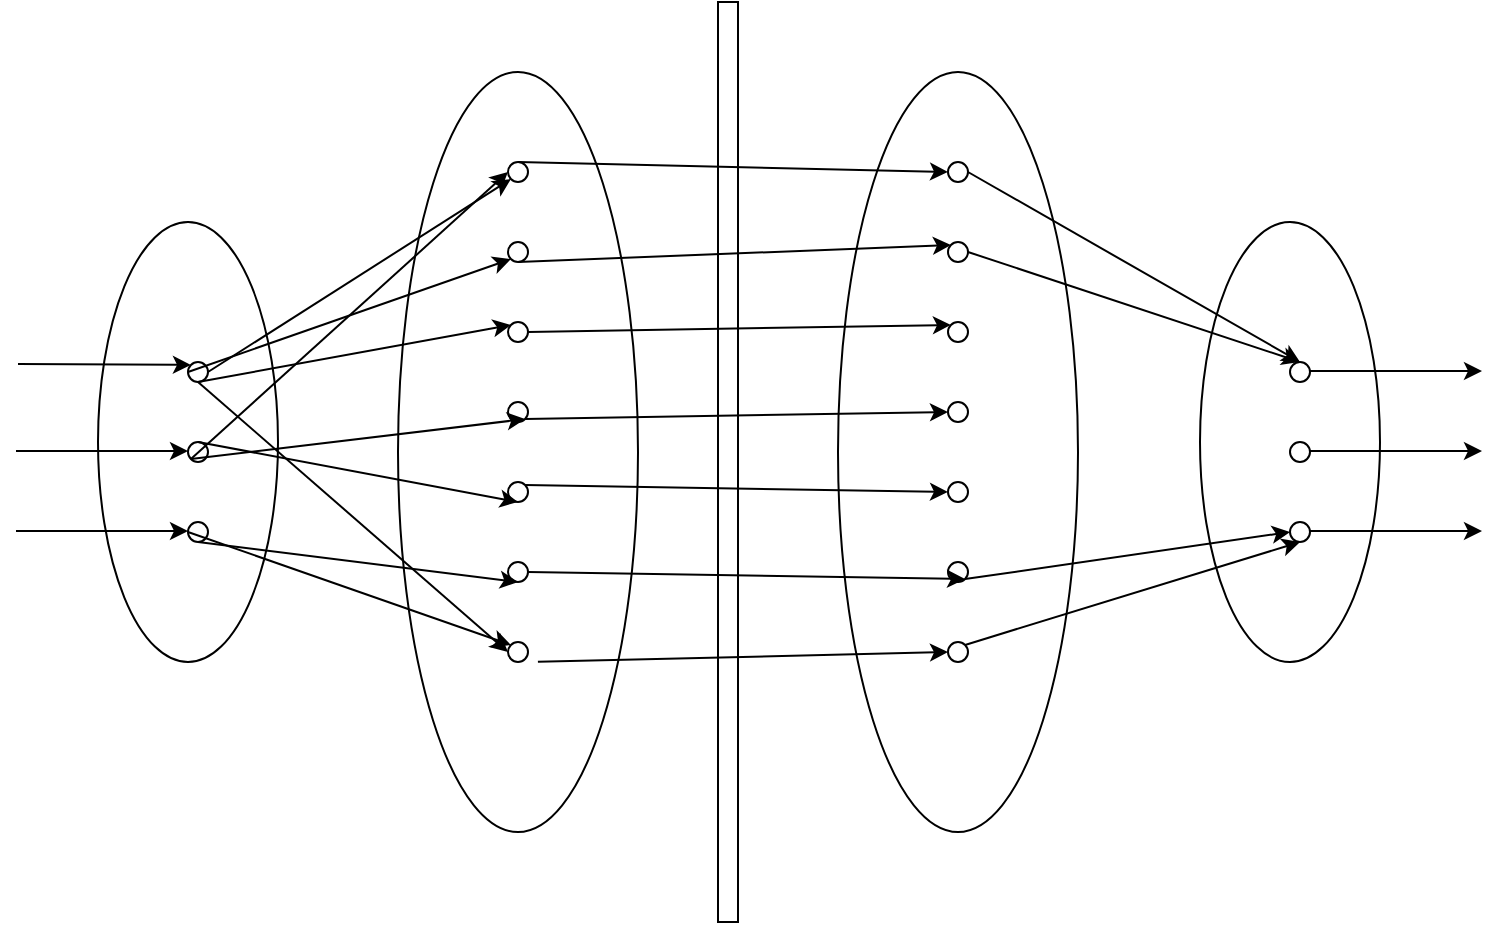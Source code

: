 <mxfile version="26.2.14">
  <diagram name="Page-1" id="Ew_ltg31gPGaPztfmx8g">
    <mxGraphModel dx="1619" dy="908" grid="1" gridSize="10" guides="1" tooltips="1" connect="1" arrows="1" fold="1" page="1" pageScale="1" pageWidth="850" pageHeight="1100" math="0" shadow="0">
      <root>
        <mxCell id="0" />
        <mxCell id="1" parent="0" />
        <mxCell id="ouBpeHVBCJ--FHdpR-fc-1" value="" style="ellipse;whiteSpace=wrap;html=1;" parent="1" vertex="1">
          <mxGeometry x="80" y="310" width="90" height="220" as="geometry" />
        </mxCell>
        <mxCell id="ouBpeHVBCJ--FHdpR-fc-12" value="" style="ellipse;whiteSpace=wrap;html=1;aspect=fixed;" parent="1" vertex="1">
          <mxGeometry x="125" y="380" width="10" height="10" as="geometry" />
        </mxCell>
        <mxCell id="ouBpeHVBCJ--FHdpR-fc-13" value="" style="ellipse;whiteSpace=wrap;html=1;aspect=fixed;" parent="1" vertex="1">
          <mxGeometry x="125" y="420" width="10" height="10" as="geometry" />
        </mxCell>
        <mxCell id="ouBpeHVBCJ--FHdpR-fc-16" value="" style="ellipse;whiteSpace=wrap;html=1;aspect=fixed;" parent="1" vertex="1">
          <mxGeometry x="125" y="460" width="10" height="10" as="geometry" />
        </mxCell>
        <mxCell id="ouBpeHVBCJ--FHdpR-fc-17" value="" style="endArrow=classic;html=1;rounded=0;entryX=0;entryY=0;entryDx=0;entryDy=0;" parent="1" target="ouBpeHVBCJ--FHdpR-fc-12" edge="1">
          <mxGeometry width="50" height="50" relative="1" as="geometry">
            <mxPoint x="40" y="381" as="sourcePoint" />
            <mxPoint x="280" y="460" as="targetPoint" />
          </mxGeometry>
        </mxCell>
        <mxCell id="ouBpeHVBCJ--FHdpR-fc-19" value="" style="endArrow=classic;html=1;rounded=0;entryX=0;entryY=0;entryDx=0;entryDy=0;" parent="1" edge="1">
          <mxGeometry width="50" height="50" relative="1" as="geometry">
            <mxPoint x="39" y="424.5" as="sourcePoint" />
            <mxPoint x="125" y="424.5" as="targetPoint" />
          </mxGeometry>
        </mxCell>
        <mxCell id="ouBpeHVBCJ--FHdpR-fc-21" value="" style="endArrow=classic;html=1;rounded=0;entryX=0;entryY=0;entryDx=0;entryDy=0;" parent="1" edge="1">
          <mxGeometry width="50" height="50" relative="1" as="geometry">
            <mxPoint x="39" y="464.5" as="sourcePoint" />
            <mxPoint x="125" y="464.5" as="targetPoint" />
          </mxGeometry>
        </mxCell>
        <mxCell id="ouBpeHVBCJ--FHdpR-fc-22" value="" style="ellipse;whiteSpace=wrap;html=1;" parent="1" vertex="1">
          <mxGeometry x="631" y="310" width="90" height="220" as="geometry" />
        </mxCell>
        <mxCell id="ouBpeHVBCJ--FHdpR-fc-23" value="" style="ellipse;whiteSpace=wrap;html=1;aspect=fixed;" parent="1" vertex="1">
          <mxGeometry x="676" y="380" width="10" height="10" as="geometry" />
        </mxCell>
        <mxCell id="ouBpeHVBCJ--FHdpR-fc-24" value="" style="ellipse;whiteSpace=wrap;html=1;aspect=fixed;" parent="1" vertex="1">
          <mxGeometry x="676" y="420" width="10" height="10" as="geometry" />
        </mxCell>
        <mxCell id="ouBpeHVBCJ--FHdpR-fc-25" value="" style="ellipse;whiteSpace=wrap;html=1;aspect=fixed;" parent="1" vertex="1">
          <mxGeometry x="676" y="460" width="10" height="10" as="geometry" />
        </mxCell>
        <mxCell id="ouBpeHVBCJ--FHdpR-fc-27" value="" style="endArrow=classic;html=1;rounded=0;entryX=0;entryY=0;entryDx=0;entryDy=0;" parent="1" edge="1">
          <mxGeometry width="50" height="50" relative="1" as="geometry">
            <mxPoint x="686" y="384.5" as="sourcePoint" />
            <mxPoint x="772" y="384.5" as="targetPoint" />
          </mxGeometry>
        </mxCell>
        <mxCell id="ouBpeHVBCJ--FHdpR-fc-28" value="" style="endArrow=classic;html=1;rounded=0;entryX=0;entryY=0;entryDx=0;entryDy=0;" parent="1" edge="1">
          <mxGeometry width="50" height="50" relative="1" as="geometry">
            <mxPoint x="686" y="464.5" as="sourcePoint" />
            <mxPoint x="772" y="464.5" as="targetPoint" />
          </mxGeometry>
        </mxCell>
        <mxCell id="ouBpeHVBCJ--FHdpR-fc-29" value="" style="endArrow=classic;html=1;rounded=0;entryX=0;entryY=0;entryDx=0;entryDy=0;" parent="1" edge="1">
          <mxGeometry width="50" height="50" relative="1" as="geometry">
            <mxPoint x="686" y="424.5" as="sourcePoint" />
            <mxPoint x="772" y="424.5" as="targetPoint" />
          </mxGeometry>
        </mxCell>
        <mxCell id="ouBpeHVBCJ--FHdpR-fc-30" value="" style="ellipse;whiteSpace=wrap;html=1;" parent="1" vertex="1">
          <mxGeometry x="230" y="235" width="120" height="380" as="geometry" />
        </mxCell>
        <mxCell id="ouBpeHVBCJ--FHdpR-fc-32" value="" style="ellipse;whiteSpace=wrap;html=1;aspect=fixed;" parent="1" vertex="1">
          <mxGeometry x="285" y="280" width="10" height="10" as="geometry" />
        </mxCell>
        <mxCell id="ouBpeHVBCJ--FHdpR-fc-33" value="" style="ellipse;whiteSpace=wrap;html=1;aspect=fixed;" parent="1" vertex="1">
          <mxGeometry x="285" y="320" width="10" height="10" as="geometry" />
        </mxCell>
        <mxCell id="ouBpeHVBCJ--FHdpR-fc-34" value="" style="ellipse;whiteSpace=wrap;html=1;aspect=fixed;" parent="1" vertex="1">
          <mxGeometry x="285" y="360" width="10" height="10" as="geometry" />
        </mxCell>
        <mxCell id="ouBpeHVBCJ--FHdpR-fc-35" value="" style="ellipse;whiteSpace=wrap;html=1;aspect=fixed;" parent="1" vertex="1">
          <mxGeometry x="285" y="440" width="10" height="10" as="geometry" />
        </mxCell>
        <mxCell id="ouBpeHVBCJ--FHdpR-fc-36" value="" style="ellipse;whiteSpace=wrap;html=1;aspect=fixed;" parent="1" vertex="1">
          <mxGeometry x="285" y="400" width="10" height="10" as="geometry" />
        </mxCell>
        <mxCell id="ouBpeHVBCJ--FHdpR-fc-37" value="" style="ellipse;whiteSpace=wrap;html=1;aspect=fixed;" parent="1" vertex="1">
          <mxGeometry x="285" y="480" width="10" height="10" as="geometry" />
        </mxCell>
        <mxCell id="ouBpeHVBCJ--FHdpR-fc-38" value="" style="ellipse;whiteSpace=wrap;html=1;aspect=fixed;" parent="1" vertex="1">
          <mxGeometry x="285" y="520" width="10" height="10" as="geometry" />
        </mxCell>
        <mxCell id="ouBpeHVBCJ--FHdpR-fc-47" value="" style="ellipse;whiteSpace=wrap;html=1;" parent="1" vertex="1">
          <mxGeometry x="450" y="235" width="120" height="380" as="geometry" />
        </mxCell>
        <mxCell id="ouBpeHVBCJ--FHdpR-fc-48" value="" style="ellipse;whiteSpace=wrap;html=1;aspect=fixed;" parent="1" vertex="1">
          <mxGeometry x="505" y="280" width="10" height="10" as="geometry" />
        </mxCell>
        <mxCell id="ouBpeHVBCJ--FHdpR-fc-49" value="" style="ellipse;whiteSpace=wrap;html=1;aspect=fixed;" parent="1" vertex="1">
          <mxGeometry x="505" y="320" width="10" height="10" as="geometry" />
        </mxCell>
        <mxCell id="ouBpeHVBCJ--FHdpR-fc-50" value="" style="ellipse;whiteSpace=wrap;html=1;aspect=fixed;" parent="1" vertex="1">
          <mxGeometry x="505" y="360" width="10" height="10" as="geometry" />
        </mxCell>
        <mxCell id="ouBpeHVBCJ--FHdpR-fc-51" value="" style="ellipse;whiteSpace=wrap;html=1;aspect=fixed;" parent="1" vertex="1">
          <mxGeometry x="505" y="440" width="10" height="10" as="geometry" />
        </mxCell>
        <mxCell id="ouBpeHVBCJ--FHdpR-fc-52" value="" style="ellipse;whiteSpace=wrap;html=1;aspect=fixed;" parent="1" vertex="1">
          <mxGeometry x="505" y="400" width="10" height="10" as="geometry" />
        </mxCell>
        <mxCell id="ouBpeHVBCJ--FHdpR-fc-53" value="" style="ellipse;whiteSpace=wrap;html=1;aspect=fixed;" parent="1" vertex="1">
          <mxGeometry x="505" y="480" width="10" height="10" as="geometry" />
        </mxCell>
        <mxCell id="ouBpeHVBCJ--FHdpR-fc-54" value="" style="ellipse;whiteSpace=wrap;html=1;aspect=fixed;" parent="1" vertex="1">
          <mxGeometry x="505" y="520" width="10" height="10" as="geometry" />
        </mxCell>
        <mxCell id="ouBpeHVBCJ--FHdpR-fc-56" value="" style="endArrow=classic;html=1;rounded=0;exitX=1;exitY=0.5;exitDx=0;exitDy=0;entryX=0;entryY=1;entryDx=0;entryDy=0;" parent="1" source="ouBpeHVBCJ--FHdpR-fc-12" target="ouBpeHVBCJ--FHdpR-fc-32" edge="1">
          <mxGeometry width="50" height="50" relative="1" as="geometry">
            <mxPoint x="400" y="490" as="sourcePoint" />
            <mxPoint x="450" y="440" as="targetPoint" />
          </mxGeometry>
        </mxCell>
        <mxCell id="ouBpeHVBCJ--FHdpR-fc-57" value="" style="endArrow=classic;html=1;rounded=0;exitX=0;exitY=0.5;exitDx=0;exitDy=0;entryX=0;entryY=1;entryDx=0;entryDy=0;" parent="1" source="ouBpeHVBCJ--FHdpR-fc-12" target="ouBpeHVBCJ--FHdpR-fc-33" edge="1">
          <mxGeometry width="50" height="50" relative="1" as="geometry">
            <mxPoint x="400" y="490" as="sourcePoint" />
            <mxPoint x="450" y="440" as="targetPoint" />
          </mxGeometry>
        </mxCell>
        <mxCell id="ouBpeHVBCJ--FHdpR-fc-58" value="" style="endArrow=classic;html=1;rounded=0;entryX=0;entryY=0;entryDx=0;entryDy=0;" parent="1" target="ouBpeHVBCJ--FHdpR-fc-34" edge="1">
          <mxGeometry width="50" height="50" relative="1" as="geometry">
            <mxPoint x="130" y="390" as="sourcePoint" />
            <mxPoint x="450" y="440" as="targetPoint" />
          </mxGeometry>
        </mxCell>
        <mxCell id="ouBpeHVBCJ--FHdpR-fc-59" value="" style="endArrow=classic;html=1;rounded=0;entryX=0;entryY=0.5;entryDx=0;entryDy=0;" parent="1" target="ouBpeHVBCJ--FHdpR-fc-38" edge="1">
          <mxGeometry width="50" height="50" relative="1" as="geometry">
            <mxPoint x="130" y="390" as="sourcePoint" />
            <mxPoint x="450" y="440" as="targetPoint" />
          </mxGeometry>
        </mxCell>
        <mxCell id="ouBpeHVBCJ--FHdpR-fc-60" value="" style="endArrow=classic;html=1;rounded=0;exitX=0;exitY=1;exitDx=0;exitDy=0;entryX=0;entryY=0.5;entryDx=0;entryDy=0;" parent="1" source="ouBpeHVBCJ--FHdpR-fc-13" target="ouBpeHVBCJ--FHdpR-fc-32" edge="1">
          <mxGeometry width="50" height="50" relative="1" as="geometry">
            <mxPoint x="400" y="490" as="sourcePoint" />
            <mxPoint x="450" y="440" as="targetPoint" />
          </mxGeometry>
        </mxCell>
        <mxCell id="ouBpeHVBCJ--FHdpR-fc-61" value="" style="endArrow=classic;html=1;rounded=0;exitX=0;exitY=0.5;exitDx=0;exitDy=0;entryX=0;entryY=0;entryDx=0;entryDy=0;" parent="1" source="ouBpeHVBCJ--FHdpR-fc-16" target="ouBpeHVBCJ--FHdpR-fc-38" edge="1">
          <mxGeometry width="50" height="50" relative="1" as="geometry">
            <mxPoint x="400" y="490" as="sourcePoint" />
            <mxPoint x="450" y="440" as="targetPoint" />
          </mxGeometry>
        </mxCell>
        <mxCell id="ouBpeHVBCJ--FHdpR-fc-62" value="" style="endArrow=classic;html=1;rounded=0;exitX=0;exitY=1;exitDx=0;exitDy=0;entryX=1;entryY=1;entryDx=0;entryDy=0;" parent="1" source="ouBpeHVBCJ--FHdpR-fc-13" target="ouBpeHVBCJ--FHdpR-fc-36" edge="1">
          <mxGeometry width="50" height="50" relative="1" as="geometry">
            <mxPoint x="450" y="520" as="sourcePoint" />
            <mxPoint x="500" y="470" as="targetPoint" />
          </mxGeometry>
        </mxCell>
        <mxCell id="ouBpeHVBCJ--FHdpR-fc-63" value="" style="endArrow=classic;html=1;rounded=0;entryX=0.5;entryY=1;entryDx=0;entryDy=0;" parent="1" target="ouBpeHVBCJ--FHdpR-fc-35" edge="1">
          <mxGeometry width="50" height="50" relative="1" as="geometry">
            <mxPoint x="130" y="420" as="sourcePoint" />
            <mxPoint x="500" y="470" as="targetPoint" />
          </mxGeometry>
        </mxCell>
        <mxCell id="ouBpeHVBCJ--FHdpR-fc-64" value="" style="endArrow=classic;html=1;rounded=0;entryX=0.5;entryY=1;entryDx=0;entryDy=0;" parent="1" target="ouBpeHVBCJ--FHdpR-fc-37" edge="1">
          <mxGeometry width="50" height="50" relative="1" as="geometry">
            <mxPoint x="130" y="470" as="sourcePoint" />
            <mxPoint x="500" y="470" as="targetPoint" />
          </mxGeometry>
        </mxCell>
        <mxCell id="ouBpeHVBCJ--FHdpR-fc-65" value="" style="html=1;points=[[0,0,0,0,5],[0,1,0,0,-5],[1,0,0,0,5],[1,1,0,0,-5]];perimeter=orthogonalPerimeter;outlineConnect=0;targetShapes=umlLifeline;portConstraint=eastwest;newEdgeStyle={&quot;curved&quot;:0,&quot;rounded&quot;:0};" parent="1" vertex="1">
          <mxGeometry x="390" y="200" width="10" height="460" as="geometry" />
        </mxCell>
        <mxCell id="ouBpeHVBCJ--FHdpR-fc-66" value="" style="endArrow=classic;html=1;rounded=0;exitX=0.5;exitY=0;exitDx=0;exitDy=0;entryX=0;entryY=0.5;entryDx=0;entryDy=0;" parent="1" source="ouBpeHVBCJ--FHdpR-fc-32" target="ouBpeHVBCJ--FHdpR-fc-48" edge="1">
          <mxGeometry width="50" height="50" relative="1" as="geometry">
            <mxPoint x="450" y="520" as="sourcePoint" />
            <mxPoint x="500" y="470" as="targetPoint" />
          </mxGeometry>
        </mxCell>
        <mxCell id="ouBpeHVBCJ--FHdpR-fc-72" value="" style="endArrow=classic;html=1;rounded=0;exitX=1;exitY=0.5;exitDx=0;exitDy=0;entryX=1;entryY=1;entryDx=0;entryDy=0;" parent="1" source="ouBpeHVBCJ--FHdpR-fc-37" target="ouBpeHVBCJ--FHdpR-fc-53" edge="1">
          <mxGeometry width="50" height="50" relative="1" as="geometry">
            <mxPoint x="450" y="520" as="sourcePoint" />
            <mxPoint x="500" y="470" as="targetPoint" />
          </mxGeometry>
        </mxCell>
        <mxCell id="ouBpeHVBCJ--FHdpR-fc-73" value="" style="endArrow=classic;html=1;rounded=0;exitX=0.583;exitY=0.776;exitDx=0;exitDy=0;exitPerimeter=0;entryX=0;entryY=0.5;entryDx=0;entryDy=0;" parent="1" source="ouBpeHVBCJ--FHdpR-fc-30" target="ouBpeHVBCJ--FHdpR-fc-54" edge="1">
          <mxGeometry width="50" height="50" relative="1" as="geometry">
            <mxPoint x="450" y="520" as="sourcePoint" />
            <mxPoint x="500" y="470" as="targetPoint" />
          </mxGeometry>
        </mxCell>
        <mxCell id="ItcHLo57ZzNqNrVCIJxk-1" value="" style="endArrow=classic;html=1;rounded=0;exitX=1;exitY=0;exitDx=0;exitDy=0;entryX=0;entryY=0.5;entryDx=0;entryDy=0;" edge="1" parent="1" source="ouBpeHVBCJ--FHdpR-fc-35" target="ouBpeHVBCJ--FHdpR-fc-51">
          <mxGeometry width="50" height="50" relative="1" as="geometry">
            <mxPoint x="400" y="490" as="sourcePoint" />
            <mxPoint x="450" y="440" as="targetPoint" />
          </mxGeometry>
        </mxCell>
        <mxCell id="ItcHLo57ZzNqNrVCIJxk-2" value="" style="endArrow=classic;html=1;rounded=0;exitX=1;exitY=1;exitDx=0;exitDy=0;entryX=0;entryY=0.5;entryDx=0;entryDy=0;" edge="1" parent="1" source="ouBpeHVBCJ--FHdpR-fc-36" target="ouBpeHVBCJ--FHdpR-fc-52">
          <mxGeometry width="50" height="50" relative="1" as="geometry">
            <mxPoint x="400" y="490" as="sourcePoint" />
            <mxPoint x="450" y="440" as="targetPoint" />
          </mxGeometry>
        </mxCell>
        <mxCell id="ItcHLo57ZzNqNrVCIJxk-3" value="" style="endArrow=classic;html=1;rounded=0;exitX=1;exitY=0.5;exitDx=0;exitDy=0;entryX=0;entryY=0;entryDx=0;entryDy=0;" edge="1" parent="1" source="ouBpeHVBCJ--FHdpR-fc-34" target="ouBpeHVBCJ--FHdpR-fc-50">
          <mxGeometry width="50" height="50" relative="1" as="geometry">
            <mxPoint x="400" y="490" as="sourcePoint" />
            <mxPoint x="450" y="440" as="targetPoint" />
          </mxGeometry>
        </mxCell>
        <mxCell id="ItcHLo57ZzNqNrVCIJxk-4" value="" style="endArrow=classic;html=1;rounded=0;exitX=0.5;exitY=1;exitDx=0;exitDy=0;entryX=0;entryY=0;entryDx=0;entryDy=0;" edge="1" parent="1" source="ouBpeHVBCJ--FHdpR-fc-33" target="ouBpeHVBCJ--FHdpR-fc-49">
          <mxGeometry width="50" height="50" relative="1" as="geometry">
            <mxPoint x="400" y="490" as="sourcePoint" />
            <mxPoint x="450" y="440" as="targetPoint" />
          </mxGeometry>
        </mxCell>
        <mxCell id="ItcHLo57ZzNqNrVCIJxk-5" value="" style="endArrow=classic;html=1;rounded=0;exitX=1;exitY=0.5;exitDx=0;exitDy=0;entryX=0.5;entryY=0;entryDx=0;entryDy=0;" edge="1" parent="1" source="ouBpeHVBCJ--FHdpR-fc-48" target="ouBpeHVBCJ--FHdpR-fc-23">
          <mxGeometry width="50" height="50" relative="1" as="geometry">
            <mxPoint x="400" y="490" as="sourcePoint" />
            <mxPoint x="450" y="440" as="targetPoint" />
          </mxGeometry>
        </mxCell>
        <mxCell id="ItcHLo57ZzNqNrVCIJxk-6" value="" style="endArrow=classic;html=1;rounded=0;exitX=1;exitY=0.5;exitDx=0;exitDy=0;entryX=0.5;entryY=0;entryDx=0;entryDy=0;" edge="1" parent="1" source="ouBpeHVBCJ--FHdpR-fc-49" target="ouBpeHVBCJ--FHdpR-fc-23">
          <mxGeometry width="50" height="50" relative="1" as="geometry">
            <mxPoint x="400" y="490" as="sourcePoint" />
            <mxPoint x="450" y="440" as="targetPoint" />
          </mxGeometry>
        </mxCell>
        <mxCell id="ItcHLo57ZzNqNrVCIJxk-7" value="" style="endArrow=classic;html=1;rounded=0;exitX=1;exitY=0;exitDx=0;exitDy=0;entryX=0.5;entryY=1;entryDx=0;entryDy=0;" edge="1" parent="1" source="ouBpeHVBCJ--FHdpR-fc-54" target="ouBpeHVBCJ--FHdpR-fc-25">
          <mxGeometry width="50" height="50" relative="1" as="geometry">
            <mxPoint x="400" y="490" as="sourcePoint" />
            <mxPoint x="450" y="440" as="targetPoint" />
          </mxGeometry>
        </mxCell>
        <mxCell id="ItcHLo57ZzNqNrVCIJxk-8" value="" style="endArrow=classic;html=1;rounded=0;exitX=1;exitY=1;exitDx=0;exitDy=0;entryX=0;entryY=0.5;entryDx=0;entryDy=0;" edge="1" parent="1" source="ouBpeHVBCJ--FHdpR-fc-53" target="ouBpeHVBCJ--FHdpR-fc-25">
          <mxGeometry width="50" height="50" relative="1" as="geometry">
            <mxPoint x="400" y="490" as="sourcePoint" />
            <mxPoint x="450" y="440" as="targetPoint" />
          </mxGeometry>
        </mxCell>
      </root>
    </mxGraphModel>
  </diagram>
</mxfile>
